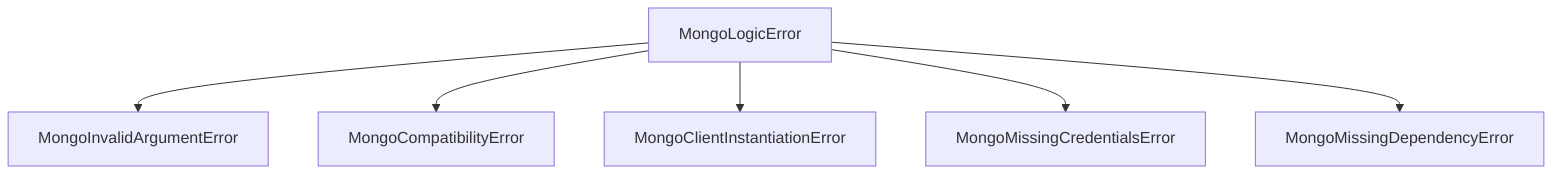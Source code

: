 graph TD
    MongoLogicError --> MongoInvalidArgumentError
    MongoLogicError --> MongoCompatibilityError
    MongoLogicError --> MongoClientInstantiationError
    MongoLogicError --> MongoMissingCredentialsError
    MongoLogicError --> MongoMissingDependencyError